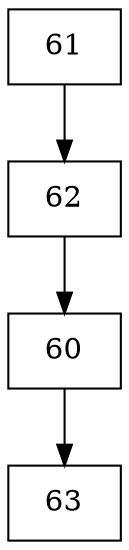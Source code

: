 digraph G {
  node [shape=record];
  node0 [label="{61}"];
  node0 -> node1;
  node1 [label="{62}"];
  node1 -> node2;
  node2 [label="{60}"];
  node2 -> node3;
  node3 [label="{63}"];
}
